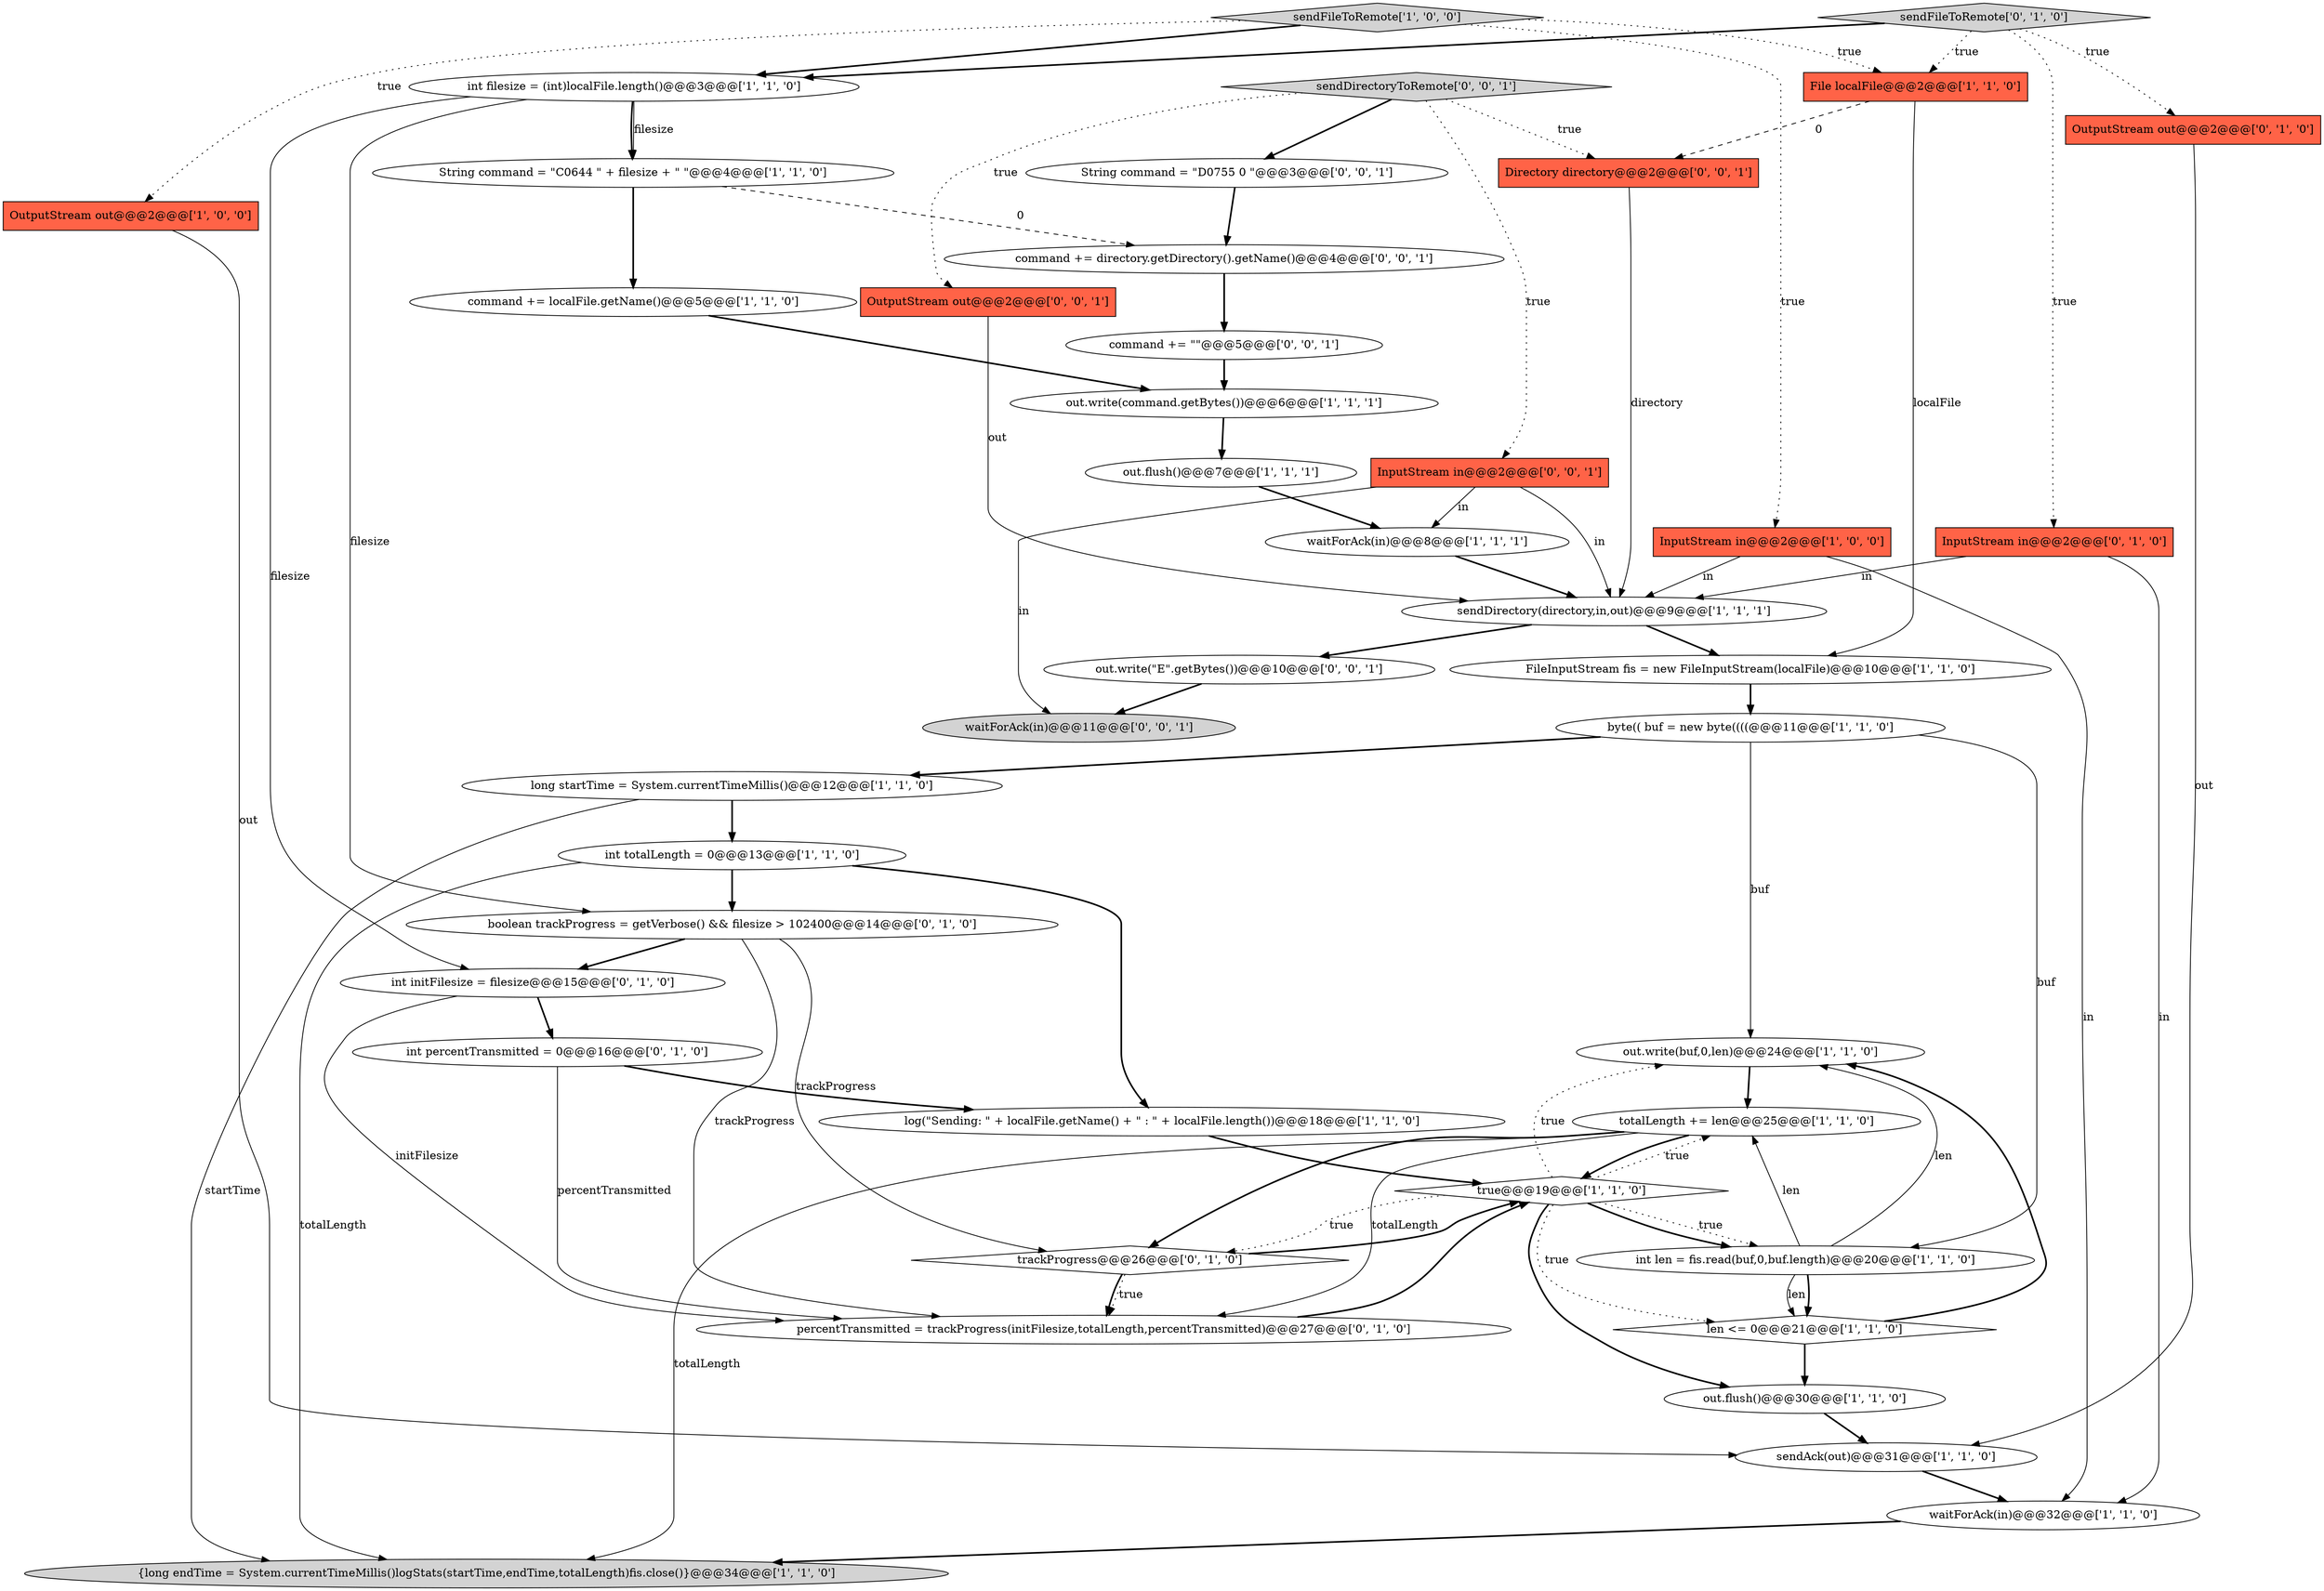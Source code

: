 digraph {
34 [style = filled, label = "String command = \"D0755 0 \"@@@3@@@['0', '0', '1']", fillcolor = white, shape = ellipse image = "AAA0AAABBB3BBB"];
32 [style = filled, label = "int initFilesize = filesize@@@15@@@['0', '1', '0']", fillcolor = white, shape = ellipse image = "AAA1AAABBB2BBB"];
29 [style = filled, label = "sendFileToRemote['0', '1', '0']", fillcolor = lightgray, shape = diamond image = "AAA0AAABBB2BBB"];
2 [style = filled, label = "true@@@19@@@['1', '1', '0']", fillcolor = white, shape = diamond image = "AAA0AAABBB1BBB"];
38 [style = filled, label = "Directory directory@@@2@@@['0', '0', '1']", fillcolor = tomato, shape = box image = "AAA0AAABBB3BBB"];
15 [style = filled, label = "out.write(buf,0,len)@@@24@@@['1', '1', '0']", fillcolor = white, shape = ellipse image = "AAA0AAABBB1BBB"];
24 [style = filled, label = "String command = \"C0644 \" + filesize + \" \"@@@4@@@['1', '1', '0']", fillcolor = white, shape = ellipse image = "AAA0AAABBB1BBB"];
21 [style = filled, label = "waitForAck(in)@@@8@@@['1', '1', '1']", fillcolor = white, shape = ellipse image = "AAA0AAABBB1BBB"];
39 [style = filled, label = "waitForAck(in)@@@11@@@['0', '0', '1']", fillcolor = lightgray, shape = ellipse image = "AAA0AAABBB3BBB"];
17 [style = filled, label = "command += localFile.getName()@@@5@@@['1', '1', '0']", fillcolor = white, shape = ellipse image = "AAA0AAABBB1BBB"];
22 [style = filled, label = "out.flush()@@@7@@@['1', '1', '1']", fillcolor = white, shape = ellipse image = "AAA0AAABBB1BBB"];
4 [style = filled, label = "int totalLength = 0@@@13@@@['1', '1', '0']", fillcolor = white, shape = ellipse image = "AAA0AAABBB1BBB"];
28 [style = filled, label = "OutputStream out@@@2@@@['0', '1', '0']", fillcolor = tomato, shape = box image = "AAA0AAABBB2BBB"];
20 [style = filled, label = "File localFile@@@2@@@['1', '1', '0']", fillcolor = tomato, shape = box image = "AAA0AAABBB1BBB"];
1 [style = filled, label = "int filesize = (int)localFile.length()@@@3@@@['1', '1', '0']", fillcolor = white, shape = ellipse image = "AAA0AAABBB1BBB"];
5 [style = filled, label = "OutputStream out@@@2@@@['1', '0', '0']", fillcolor = tomato, shape = box image = "AAA0AAABBB1BBB"];
8 [style = filled, label = "sendDirectory(directory,in,out)@@@9@@@['1', '1', '1']", fillcolor = white, shape = ellipse image = "AAA0AAABBB1BBB"];
10 [style = filled, label = "len <= 0@@@21@@@['1', '1', '0']", fillcolor = white, shape = diamond image = "AAA0AAABBB1BBB"];
25 [style = filled, label = "int percentTransmitted = 0@@@16@@@['0', '1', '0']", fillcolor = white, shape = ellipse image = "AAA1AAABBB2BBB"];
0 [style = filled, label = "log(\"Sending: \" + localFile.getName() + \" : \" + localFile.length())@@@18@@@['1', '1', '0']", fillcolor = white, shape = ellipse image = "AAA0AAABBB1BBB"];
11 [style = filled, label = "{long endTime = System.currentTimeMillis()logStats(startTime,endTime,totalLength)fis.close()}@@@34@@@['1', '1', '0']", fillcolor = lightgray, shape = ellipse image = "AAA0AAABBB1BBB"];
16 [style = filled, label = "totalLength += len@@@25@@@['1', '1', '0']", fillcolor = white, shape = ellipse image = "AAA0AAABBB1BBB"];
12 [style = filled, label = "InputStream in@@@2@@@['1', '0', '0']", fillcolor = tomato, shape = box image = "AAA0AAABBB1BBB"];
31 [style = filled, label = "InputStream in@@@2@@@['0', '1', '0']", fillcolor = tomato, shape = box image = "AAA0AAABBB2BBB"];
35 [style = filled, label = "sendDirectoryToRemote['0', '0', '1']", fillcolor = lightgray, shape = diamond image = "AAA0AAABBB3BBB"];
19 [style = filled, label = "sendFileToRemote['1', '0', '0']", fillcolor = lightgray, shape = diamond image = "AAA0AAABBB1BBB"];
41 [style = filled, label = "command += \"\"@@@5@@@['0', '0', '1']", fillcolor = white, shape = ellipse image = "AAA0AAABBB3BBB"];
23 [style = filled, label = "long startTime = System.currentTimeMillis()@@@12@@@['1', '1', '0']", fillcolor = white, shape = ellipse image = "AAA0AAABBB1BBB"];
33 [style = filled, label = "OutputStream out@@@2@@@['0', '0', '1']", fillcolor = tomato, shape = box image = "AAA0AAABBB3BBB"];
6 [style = filled, label = "waitForAck(in)@@@32@@@['1', '1', '0']", fillcolor = white, shape = ellipse image = "AAA0AAABBB1BBB"];
36 [style = filled, label = "command += directory.getDirectory().getName()@@@4@@@['0', '0', '1']", fillcolor = white, shape = ellipse image = "AAA0AAABBB3BBB"];
37 [style = filled, label = "InputStream in@@@2@@@['0', '0', '1']", fillcolor = tomato, shape = box image = "AAA0AAABBB3BBB"];
14 [style = filled, label = "sendAck(out)@@@31@@@['1', '1', '0']", fillcolor = white, shape = ellipse image = "AAA0AAABBB1BBB"];
3 [style = filled, label = "int len = fis.read(buf,0,buf.length)@@@20@@@['1', '1', '0']", fillcolor = white, shape = ellipse image = "AAA0AAABBB1BBB"];
7 [style = filled, label = "FileInputStream fis = new FileInputStream(localFile)@@@10@@@['1', '1', '0']", fillcolor = white, shape = ellipse image = "AAA0AAABBB1BBB"];
27 [style = filled, label = "boolean trackProgress = getVerbose() && filesize > 102400@@@14@@@['0', '1', '0']", fillcolor = white, shape = ellipse image = "AAA1AAABBB2BBB"];
40 [style = filled, label = "out.write(\"E\".getBytes())@@@10@@@['0', '0', '1']", fillcolor = white, shape = ellipse image = "AAA0AAABBB3BBB"];
9 [style = filled, label = "out.flush()@@@30@@@['1', '1', '0']", fillcolor = white, shape = ellipse image = "AAA0AAABBB1BBB"];
13 [style = filled, label = "out.write(command.getBytes())@@@6@@@['1', '1', '1']", fillcolor = white, shape = ellipse image = "AAA0AAABBB1BBB"];
18 [style = filled, label = "byte(( buf = new byte((((@@@11@@@['1', '1', '0']", fillcolor = white, shape = ellipse image = "AAA0AAABBB1BBB"];
26 [style = filled, label = "percentTransmitted = trackProgress(initFilesize,totalLength,percentTransmitted)@@@27@@@['0', '1', '0']", fillcolor = white, shape = ellipse image = "AAA1AAABBB2BBB"];
30 [style = filled, label = "trackProgress@@@26@@@['0', '1', '0']", fillcolor = white, shape = diamond image = "AAA1AAABBB2BBB"];
18->3 [style = solid, label="buf"];
35->38 [style = dotted, label="true"];
38->8 [style = solid, label="directory"];
37->21 [style = solid, label="in"];
3->10 [style = bold, label=""];
30->26 [style = bold, label=""];
2->3 [style = dotted, label="true"];
3->15 [style = solid, label="len"];
4->11 [style = solid, label="totalLength"];
18->15 [style = solid, label="buf"];
26->2 [style = bold, label=""];
35->37 [style = dotted, label="true"];
19->1 [style = bold, label=""];
24->36 [style = dashed, label="0"];
10->9 [style = bold, label=""];
7->18 [style = bold, label=""];
35->33 [style = dotted, label="true"];
23->11 [style = solid, label="startTime"];
12->8 [style = solid, label="in"];
6->11 [style = bold, label=""];
13->22 [style = bold, label=""];
1->32 [style = solid, label="filesize"];
24->17 [style = bold, label=""];
4->27 [style = bold, label=""];
30->2 [style = bold, label=""];
20->7 [style = solid, label="localFile"];
2->30 [style = dotted, label="true"];
34->36 [style = bold, label=""];
27->32 [style = bold, label=""];
21->8 [style = bold, label=""];
41->13 [style = bold, label=""];
19->5 [style = dotted, label="true"];
3->16 [style = solid, label="len"];
16->26 [style = solid, label="totalLength"];
1->24 [style = bold, label=""];
2->10 [style = dotted, label="true"];
33->8 [style = solid, label="out"];
2->16 [style = dotted, label="true"];
19->20 [style = dotted, label="true"];
2->3 [style = bold, label=""];
16->2 [style = bold, label=""];
36->41 [style = bold, label=""];
16->11 [style = solid, label="totalLength"];
2->9 [style = bold, label=""];
27->30 [style = solid, label="trackProgress"];
3->10 [style = solid, label="len"];
2->15 [style = dotted, label="true"];
32->25 [style = bold, label=""];
31->8 [style = solid, label="in"];
25->26 [style = solid, label="percentTransmitted"];
37->8 [style = solid, label="in"];
19->12 [style = dotted, label="true"];
17->13 [style = bold, label=""];
20->38 [style = dashed, label="0"];
30->26 [style = dotted, label="true"];
1->24 [style = solid, label="filesize"];
12->6 [style = solid, label="in"];
15->16 [style = bold, label=""];
28->14 [style = solid, label="out"];
14->6 [style = bold, label=""];
9->14 [style = bold, label=""];
29->31 [style = dotted, label="true"];
8->7 [style = bold, label=""];
25->0 [style = bold, label=""];
10->15 [style = bold, label=""];
40->39 [style = bold, label=""];
22->21 [style = bold, label=""];
16->30 [style = bold, label=""];
8->40 [style = bold, label=""];
0->2 [style = bold, label=""];
1->27 [style = solid, label="filesize"];
29->1 [style = bold, label=""];
37->39 [style = solid, label="in"];
35->34 [style = bold, label=""];
23->4 [style = bold, label=""];
31->6 [style = solid, label="in"];
32->26 [style = solid, label="initFilesize"];
5->14 [style = solid, label="out"];
29->28 [style = dotted, label="true"];
29->20 [style = dotted, label="true"];
4->0 [style = bold, label=""];
18->23 [style = bold, label=""];
27->26 [style = solid, label="trackProgress"];
}
